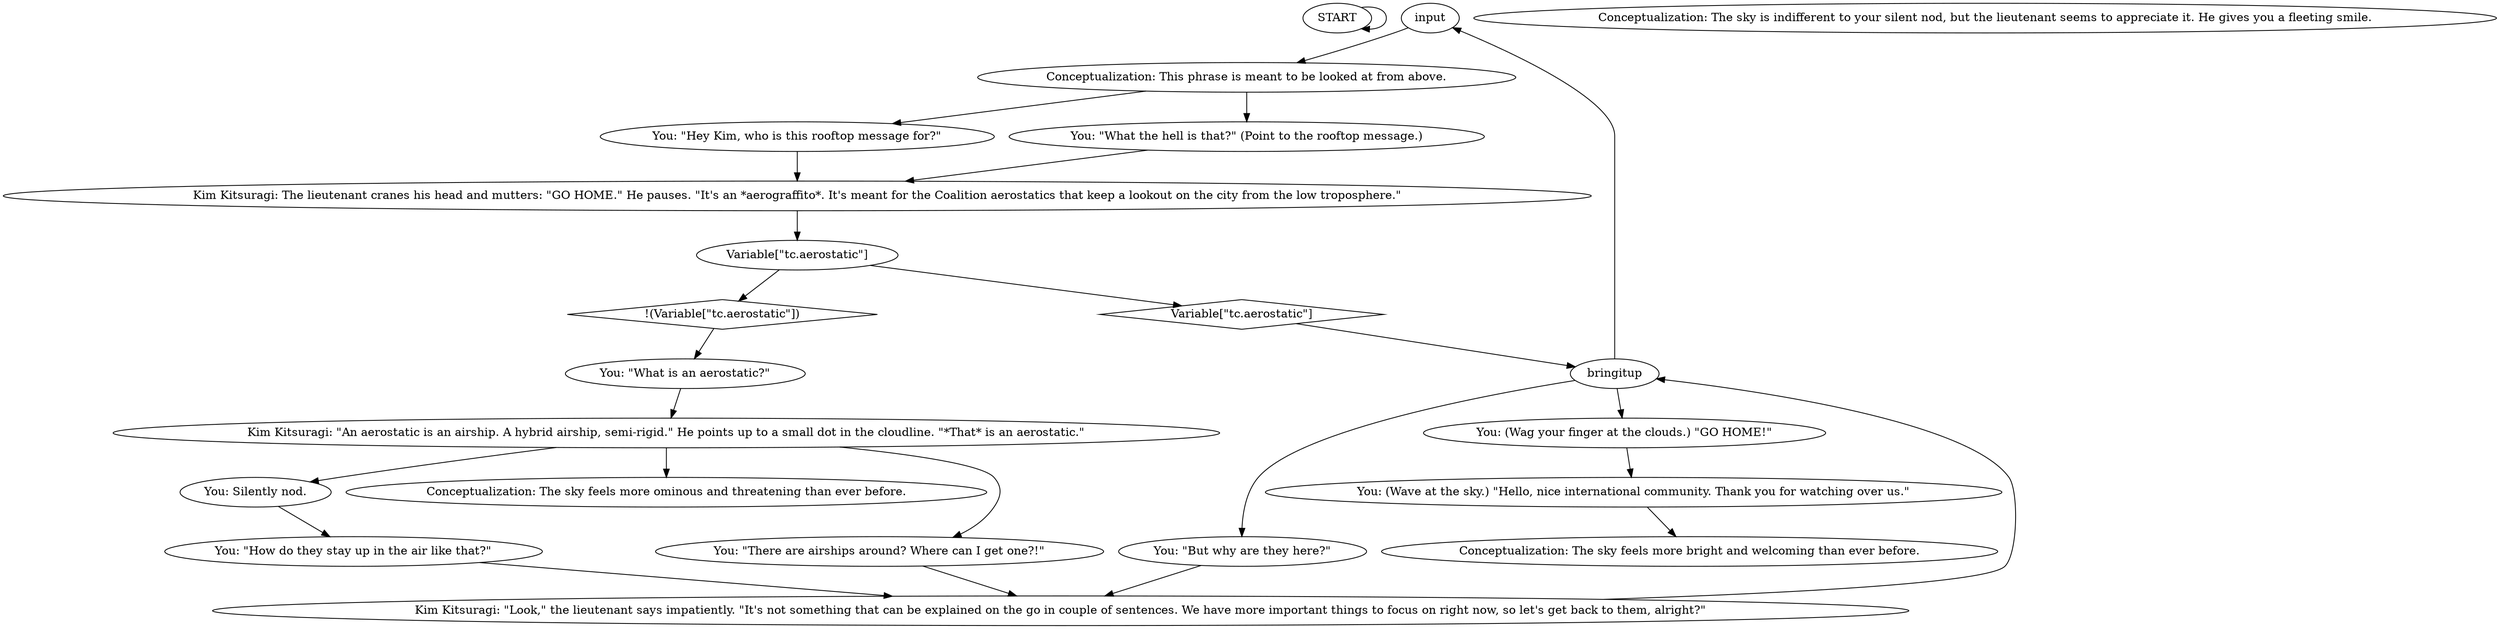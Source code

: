 # VILLAGE ORB / aerograffito afterthought
# Conceptualization afterthought about the words on the roof!
# ==================================================
digraph G {
	  0 [label="START"];
	  1 [label="input"];
	  2 [label="You: Silently nod."];
	  3 [label="You: \"But why are they here?\""];
	  4 [label="You: (Wave at the sky.) \"Hello, nice international community. Thank you for watching over us.\""];
	  5 [label="Conceptualization: The sky feels more ominous and threatening than ever before."];
	  6 [label="You: \"How do they stay up in the air like that?\""];
	  7 [label="Conceptualization: The sky is indifferent to your silent nod, but the lieutenant seems to appreciate it. He gives you a fleeting smile."];
	  8 [label="Conceptualization: The sky feels more bright and welcoming than ever before."];
	  9 [label="You: \"What is an aerostatic?\""];
	  10 [label="Conceptualization: This phrase is meant to be looked at from above."];
	  11 [label="Kim Kitsuragi: \"Look,\" the lieutenant says impatiently. \"It's not something that can be explained on the go in couple of sentences. We have more important things to focus on right now, so let's get back to them, alright?\""];
	  12 [label="You: \"There are airships around? Where can I get one?!\""];
	  13 [label="bringitup"];
	  14 [label="Kim Kitsuragi: The lieutenant cranes his head and mutters: \"GO HOME.\" He pauses. \"It's an *aerograffito*. It's meant for the Coalition aerostatics that keep a lookout on the city from the low troposphere.\""];
	  15 [label="Variable[\"tc.aerostatic\"]"];
	  16 [label="Variable[\"tc.aerostatic\"]", shape=diamond];
	  17 [label="!(Variable[\"tc.aerostatic\"])", shape=diamond];
	  18 [label="You: \"What the hell is that?\" (Point to the rooftop message.)"];
	  19 [label="You: \"Hey Kim, who is this rooftop message for?\""];
	  20 [label="Kim Kitsuragi: \"An aerostatic is an airship. A hybrid airship, semi-rigid.\" He points up to a small dot in the cloudline. \"*That* is an aerostatic.\""];
	  21 [label="You: (Wag your finger at the clouds.) \"GO HOME!\""];
	  0 -> 0
	  1 -> 10
	  2 -> 6
	  3 -> 11
	  4 -> 8
	  6 -> 11
	  9 -> 20
	  10 -> 18
	  10 -> 19
	  11 -> 13
	  12 -> 11
	  13 -> 1
	  13 -> 3
	  13 -> 21
	  14 -> 15
	  15 -> 16
	  15 -> 17
	  16 -> 13
	  17 -> 9
	  18 -> 14
	  19 -> 14
	  20 -> 2
	  20 -> 12
	  20 -> 5
	  21 -> 4
}

